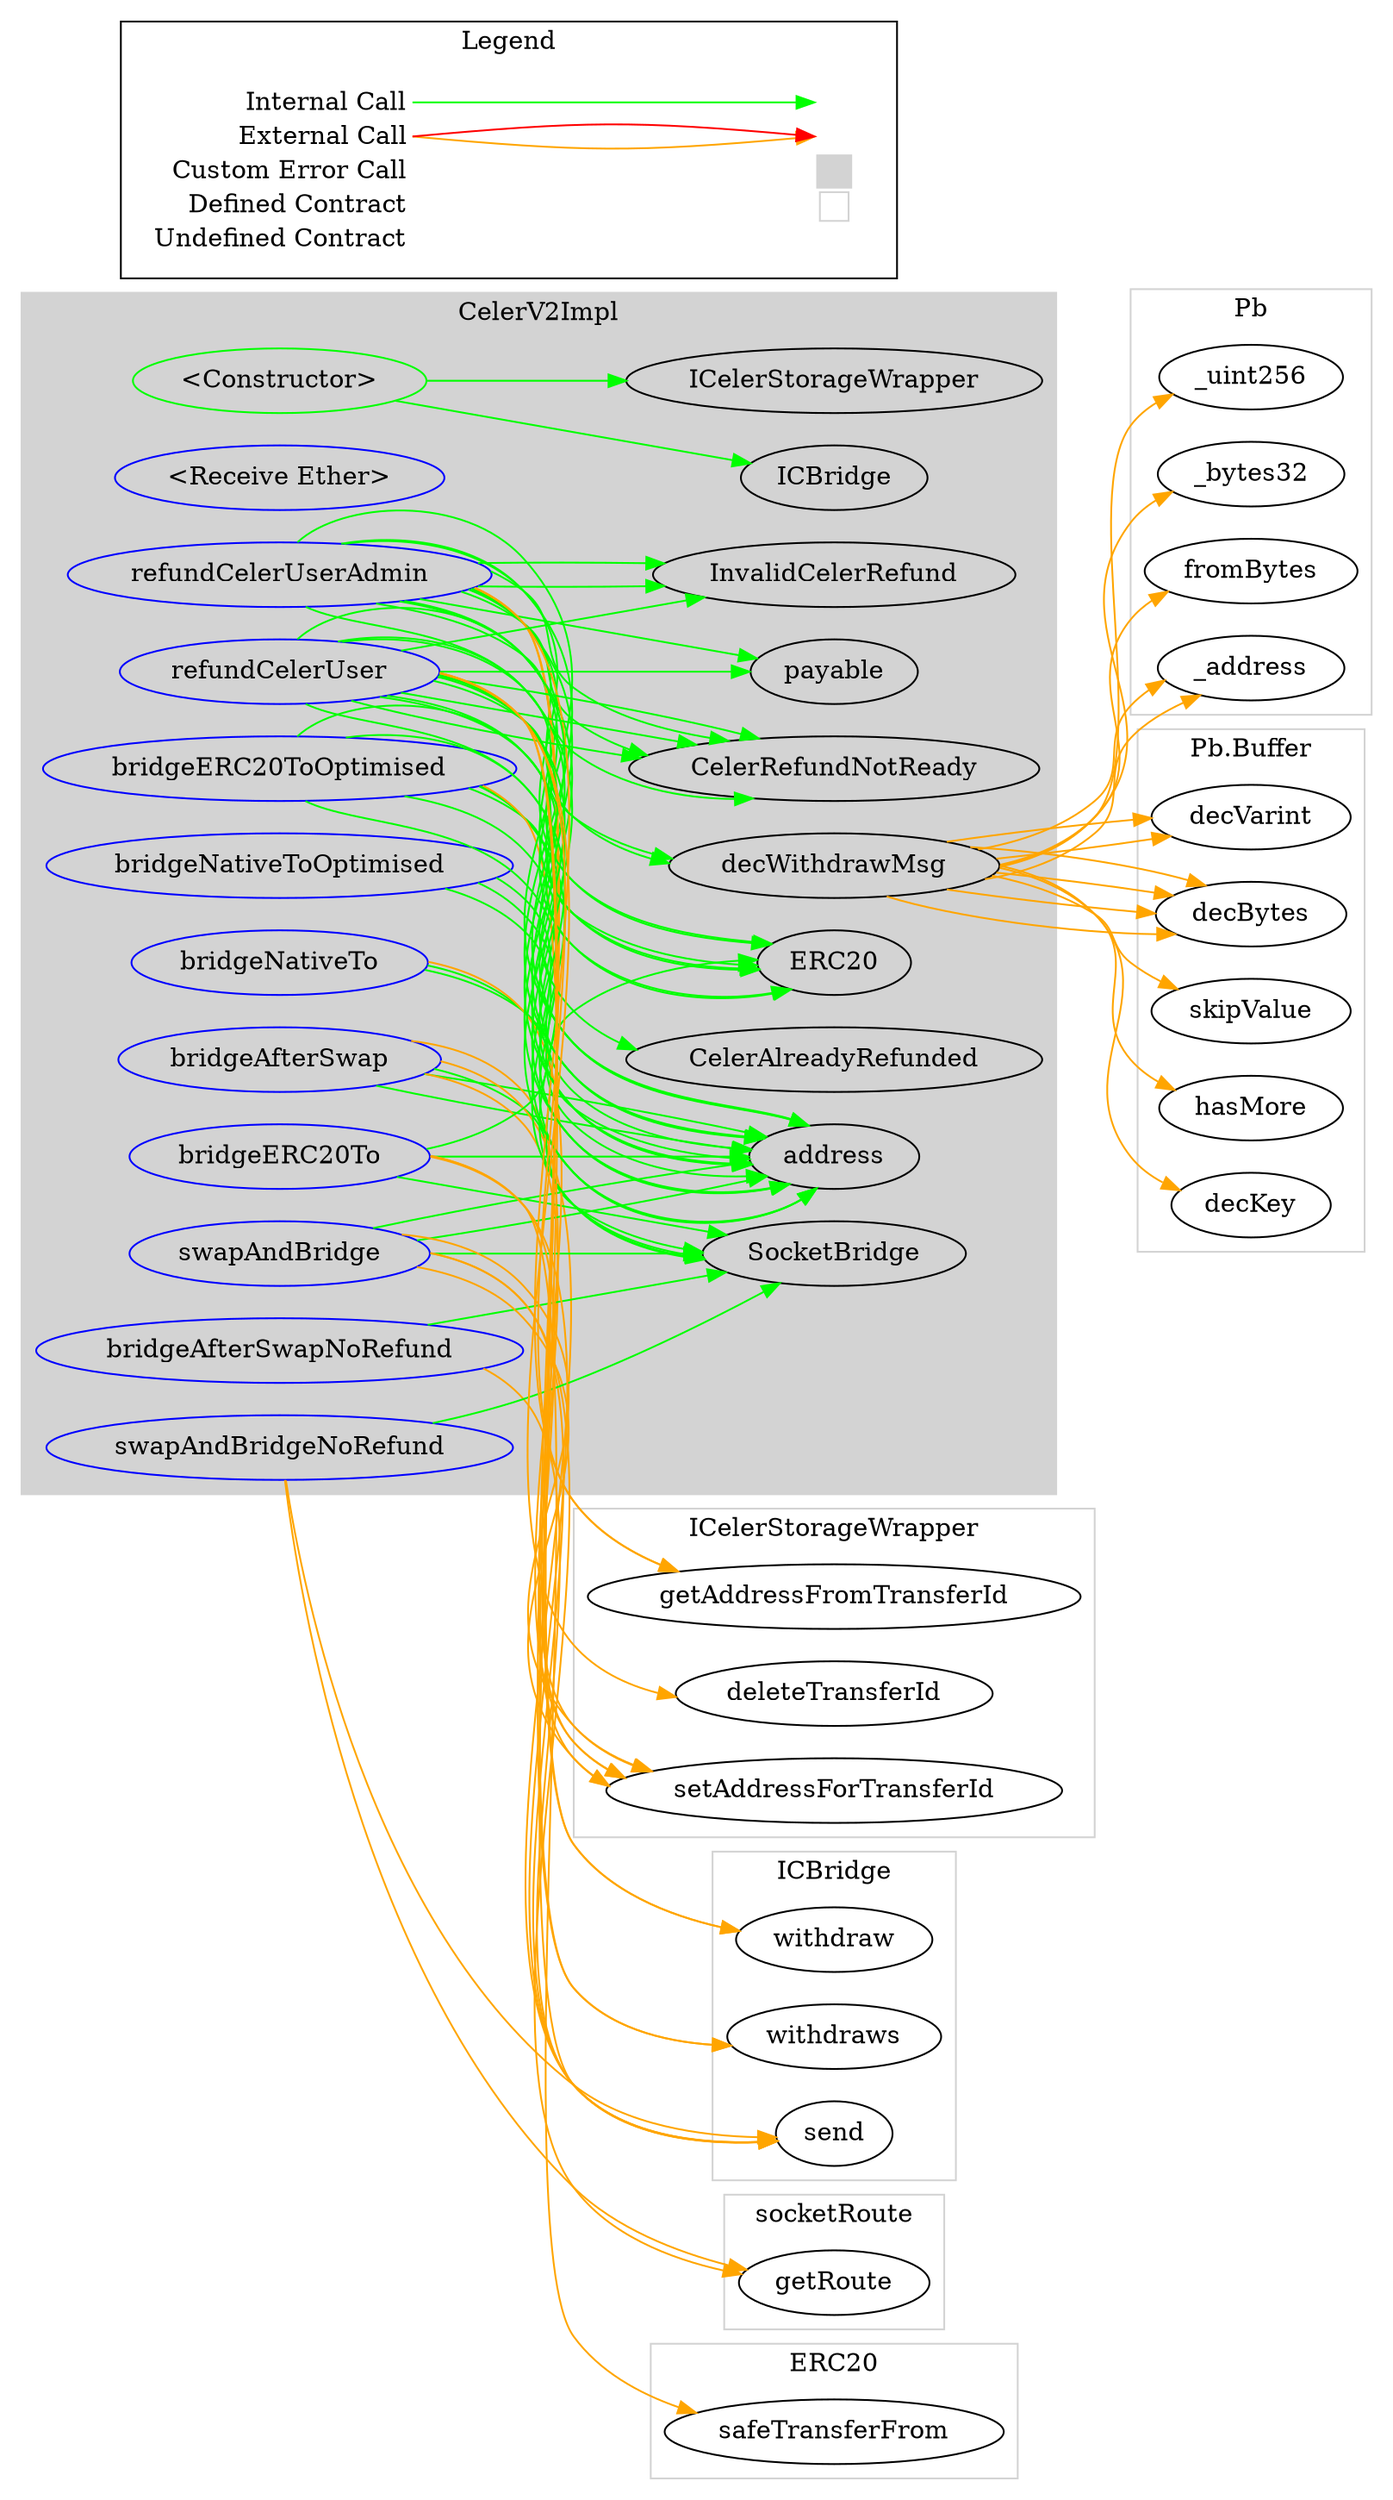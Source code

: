 digraph G {
  graph [ ratio = "auto", page = "100", compound =true ];
subgraph "clusterCelerV2Impl" {
  graph [ label = "CelerV2Impl", color = "lightgray", style = "filled", bgcolor = "lightgray" ];
  "CelerV2Impl.<Constructor>" [ label = "<Constructor>", color = "green" ];
  "CelerV2Impl.<Receive Ether>" [ label = "<Receive Ether>", color = "blue" ];
  "CelerV2Impl.bridgeAfterSwap" [ label = "bridgeAfterSwap", color = "blue" ];
  "CelerV2Impl.bridgeAfterSwapNoRefund" [ label = "bridgeAfterSwapNoRefund", color = "blue" ];
  "CelerV2Impl.swapAndBridge" [ label = "swapAndBridge", color = "blue" ];
  "CelerV2Impl.swapAndBridgeNoRefund" [ label = "swapAndBridgeNoRefund", color = "blue" ];
  "CelerV2Impl.bridgeERC20To" [ label = "bridgeERC20To", color = "blue" ];
  "CelerV2Impl.bridgeNativeTo" [ label = "bridgeNativeTo", color = "blue" ];
  "CelerV2Impl.bridgeNativeToOptimised" [ label = "bridgeNativeToOptimised", color = "blue" ];
  "CelerV2Impl.bridgeERC20ToOptimised" [ label = "bridgeERC20ToOptimised", color = "blue" ];
  "CelerV2Impl.refundCelerUserAdmin" [ label = "refundCelerUserAdmin", color = "blue" ];
  "CelerV2Impl.refundCelerUser" [ label = "refundCelerUser", color = "blue" ];
  "CelerV2Impl.decWithdrawMsg" [ label = "decWithdrawMsg" ];
  "CelerV2Impl.ICBridge" [ label = "ICBridge" ];
  "CelerV2Impl.ICelerStorageWrapper" [ label = "ICelerStorageWrapper" ];
  "CelerV2Impl.address" [ label = "address" ];
  "CelerV2Impl.SocketBridge" [ label = "SocketBridge" ];
  "CelerV2Impl.ERC20" [ label = "ERC20" ];
  "CelerV2Impl.InvalidCelerRefund" [ label = "InvalidCelerRefund" ];
  "CelerV2Impl.CelerRefundNotReady" [ label = "CelerRefundNotReady" ];
  "CelerV2Impl.payable" [ label = "payable" ];
  "CelerV2Impl.CelerAlreadyRefunded" [ label = "CelerAlreadyRefunded" ];
}

subgraph "clusterICelerStorageWrapper" {
  graph [ label = "ICelerStorageWrapper", color = "lightgray" ];
  "ICelerStorageWrapper.setAddressForTransferId" [ label = "setAddressForTransferId" ];
  "ICelerStorageWrapper.getAddressFromTransferId" [ label = "getAddressFromTransferId" ];
  "ICelerStorageWrapper.deleteTransferId" [ label = "deleteTransferId" ];
}

subgraph "clusterICBridge" {
  graph [ label = "ICBridge", color = "lightgray" ];
  "ICBridge.send" [ label = "send" ];
  "ICBridge.withdraws" [ label = "withdraws" ];
  "ICBridge.withdraw" [ label = "withdraw" ];
}

subgraph "clustersocketRoute" {
  graph [ label = "socketRoute", color = "lightgray" ];
  "socketRoute.getRoute" [ label = "getRoute" ];
}

subgraph "clusterERC20" {
  graph [ label = "ERC20", color = "lightgray" ];
  "ERC20.safeTransferFrom" [ label = "safeTransferFrom" ];
}

subgraph "clusterPb" {
  graph [ label = "Pb", color = "lightgray" ];
  "Pb.fromBytes" [ label = "fromBytes" ];
  "Pb._address" [ label = "_address" ];
  "Pb._uint256" [ label = "_uint256" ];
  "Pb._bytes32" [ label = "_bytes32" ];
}

subgraph "clusterPb.Buffer" {
  graph [ label = "Pb.Buffer", color = "lightgray" ];
  "Pb.Buffer.hasMore" [ label = "hasMore" ];
  "Pb.Buffer.decKey" [ label = "decKey" ];
  "Pb.Buffer.decVarint" [ label = "decVarint" ];
  "Pb.Buffer.decBytes" [ label = "decBytes" ];
  "Pb.Buffer.skipValue" [ label = "skipValue" ];
}

  "CelerV2Impl.<Constructor>";
  "CelerV2Impl.ICBridge";
  "CelerV2Impl.ICelerStorageWrapper";
  "CelerV2Impl.bridgeAfterSwap";
  "CelerV2Impl.address";
  "ICelerStorageWrapper.setAddressForTransferId";
  "ICBridge.send";
  "CelerV2Impl.SocketBridge";
  "CelerV2Impl.bridgeAfterSwapNoRefund";
  "CelerV2Impl.swapAndBridge";
  "socketRoute.getRoute";
  "CelerV2Impl.swapAndBridgeNoRefund";
  "CelerV2Impl.bridgeERC20To";
  "CelerV2Impl.ERC20";
  "ERC20.safeTransferFrom";
  "CelerV2Impl.bridgeNativeTo";
  "CelerV2Impl.bridgeNativeToOptimised";
  "CelerV2Impl.bridgeERC20ToOptimised";
  "CelerV2Impl.refundCelerUserAdmin";
  "CelerV2Impl.decWithdrawMsg";
  "ICBridge.withdraws";
  "ICBridge.withdraw";
  "CelerV2Impl.InvalidCelerRefund";
  "ICelerStorageWrapper.getAddressFromTransferId";
  "CelerV2Impl.CelerRefundNotReady";
  "CelerV2Impl.payable";
  "CelerV2Impl.refundCelerUser";
  "ICelerStorageWrapper.deleteTransferId";
  "CelerV2Impl.CelerAlreadyRefunded";
  "Pb.fromBytes";
  "Pb.Buffer.hasMore";
  "Pb.Buffer.decKey";
  "Pb.Buffer.decVarint";
  "Pb._address";
  "Pb.Buffer.decBytes";
  "Pb._uint256";
  "Pb._bytes32";
  "Pb.Buffer.skipValue";
  "CelerV2Impl.<Constructor>" -> "CelerV2Impl.ICBridge" [ color = "green" ];
  "CelerV2Impl.<Constructor>" -> "CelerV2Impl.ICelerStorageWrapper" [ color = "green" ];
  "CelerV2Impl.bridgeAfterSwap" -> "CelerV2Impl.address" [ color = "green" ];
  "CelerV2Impl.bridgeAfterSwap" -> "ICelerStorageWrapper.setAddressForTransferId" [ color = "orange" ];
  "CelerV2Impl.bridgeAfterSwap" -> "CelerV2Impl.address" [ color = "green" ];
  "CelerV2Impl.bridgeAfterSwap" -> "ICelerStorageWrapper.setAddressForTransferId" [ color = "orange" ];
  "CelerV2Impl.bridgeAfterSwap" -> "ICBridge.send" [ color = "orange" ];
  "CelerV2Impl.bridgeAfterSwap" -> "CelerV2Impl.SocketBridge" [ color = "green" ];
  "CelerV2Impl.bridgeAfterSwapNoRefund" -> "ICBridge.send" [ color = "orange" ];
  "CelerV2Impl.bridgeAfterSwapNoRefund" -> "CelerV2Impl.SocketBridge" [ color = "green" ];
  "CelerV2Impl.swapAndBridge" -> "socketRoute.getRoute" [ color = "orange" ];
  "CelerV2Impl.swapAndBridge" -> "CelerV2Impl.address" [ color = "green" ];
  "CelerV2Impl.swapAndBridge" -> "ICelerStorageWrapper.setAddressForTransferId" [ color = "orange" ];
  "CelerV2Impl.swapAndBridge" -> "CelerV2Impl.address" [ color = "green" ];
  "CelerV2Impl.swapAndBridge" -> "ICelerStorageWrapper.setAddressForTransferId" [ color = "orange" ];
  "CelerV2Impl.swapAndBridge" -> "ICBridge.send" [ color = "orange" ];
  "CelerV2Impl.swapAndBridge" -> "CelerV2Impl.SocketBridge" [ color = "green" ];
  "CelerV2Impl.swapAndBridgeNoRefund" -> "socketRoute.getRoute" [ color = "orange" ];
  "CelerV2Impl.swapAndBridgeNoRefund" -> "ICBridge.send" [ color = "orange" ];
  "CelerV2Impl.swapAndBridgeNoRefund" -> "CelerV2Impl.SocketBridge" [ color = "green" ];
  "CelerV2Impl.bridgeERC20To" -> "CelerV2Impl.address" [ color = "green" ];
  "CelerV2Impl.bridgeERC20To" -> "ICelerStorageWrapper.setAddressForTransferId" [ color = "orange" ];
  "CelerV2Impl.bridgeERC20To" -> "CelerV2Impl.ERC20" [ color = "green" ];
  "CelerV2Impl.bridgeERC20To" -> "ERC20.safeTransferFrom" [ color = "orange" ];
  "CelerV2Impl.bridgeERC20To" -> "ICBridge.send" [ color = "orange" ];
  "CelerV2Impl.bridgeERC20To" -> "CelerV2Impl.SocketBridge" [ color = "green" ];
  "CelerV2Impl.bridgeNativeTo" -> "CelerV2Impl.address" [ color = "green" ];
  "CelerV2Impl.bridgeNativeTo" -> "ICelerStorageWrapper.setAddressForTransferId" [ color = "orange" ];
  "CelerV2Impl.bridgeNativeTo" -> "CelerV2Impl.SocketBridge" [ color = "green" ];
  "CelerV2Impl.bridgeNativeToOptimised" -> "CelerV2Impl.address" [ color = "green" ];
  "CelerV2Impl.bridgeNativeToOptimised" -> "CelerV2Impl.SocketBridge" [ color = "green" ];
  "CelerV2Impl.bridgeNativeToOptimised" -> "CelerV2Impl.address" [ color = "green" ];
  "CelerV2Impl.bridgeERC20ToOptimised" -> "CelerV2Impl.ERC20" [ color = "green" ];
  "CelerV2Impl.bridgeERC20ToOptimised" -> "CelerV2Impl.address" [ color = "green" ];
  "CelerV2Impl.bridgeERC20ToOptimised" -> "ICBridge.send" [ color = "orange" ];
  "CelerV2Impl.bridgeERC20ToOptimised" -> "CelerV2Impl.address" [ color = "green" ];
  "CelerV2Impl.bridgeERC20ToOptimised" -> "CelerV2Impl.address" [ color = "green" ];
  "CelerV2Impl.bridgeERC20ToOptimised" -> "CelerV2Impl.SocketBridge" [ color = "green" ];
  "CelerV2Impl.bridgeERC20ToOptimised" -> "CelerV2Impl.address" [ color = "green" ];
  "CelerV2Impl.bridgeERC20ToOptimised" -> "CelerV2Impl.address" [ color = "green" ];
  "CelerV2Impl.refundCelerUserAdmin" -> "CelerV2Impl.decWithdrawMsg" [ color = "green" ];
  "CelerV2Impl.refundCelerUserAdmin" -> "CelerV2Impl.address" [ color = "green" ];
  "CelerV2Impl.refundCelerUserAdmin" -> "CelerV2Impl.ERC20" [ color = "green" ];
  "CelerV2Impl.refundCelerUserAdmin" -> "CelerV2Impl.address" [ color = "green" ];
  "CelerV2Impl.refundCelerUserAdmin" -> "ICBridge.withdraws" [ color = "orange" ];
  "CelerV2Impl.refundCelerUserAdmin" -> "ICBridge.withdraw" [ color = "orange" ];
  "CelerV2Impl.refundCelerUserAdmin" -> "CelerV2Impl.InvalidCelerRefund" [ color = "green" ];
  "CelerV2Impl.refundCelerUserAdmin" -> "ICelerStorageWrapper.getAddressFromTransferId" [ color = "orange" ];
  "CelerV2Impl.refundCelerUserAdmin" -> "CelerV2Impl.address" [ color = "green" ];
  "CelerV2Impl.refundCelerUserAdmin" -> "CelerV2Impl.InvalidCelerRefund" [ color = "green" ];
  "CelerV2Impl.refundCelerUserAdmin" -> "CelerV2Impl.address" [ color = "green" ];
  "CelerV2Impl.refundCelerUserAdmin" -> "CelerV2Impl.ERC20" [ color = "green" ];
  "CelerV2Impl.refundCelerUserAdmin" -> "CelerV2Impl.address" [ color = "green" ];
  "CelerV2Impl.refundCelerUserAdmin" -> "CelerV2Impl.CelerRefundNotReady" [ color = "green" ];
  "CelerV2Impl.refundCelerUserAdmin" -> "CelerV2Impl.payable" [ color = "green" ];
  "CelerV2Impl.refundCelerUserAdmin" -> "CelerV2Impl.CelerRefundNotReady" [ color = "green" ];
  "CelerV2Impl.refundCelerUserAdmin" -> "CelerV2Impl.ERC20" [ color = "green" ];
  "CelerV2Impl.refundCelerUserAdmin" -> "CelerV2Impl.CelerRefundNotReady" [ color = "green" ];
  "CelerV2Impl.refundCelerUser" -> "CelerV2Impl.decWithdrawMsg" [ color = "green" ];
  "CelerV2Impl.refundCelerUser" -> "CelerV2Impl.address" [ color = "green" ];
  "CelerV2Impl.refundCelerUser" -> "CelerV2Impl.ERC20" [ color = "green" ];
  "CelerV2Impl.refundCelerUser" -> "CelerV2Impl.address" [ color = "green" ];
  "CelerV2Impl.refundCelerUser" -> "ICBridge.withdraws" [ color = "orange" ];
  "CelerV2Impl.refundCelerUser" -> "ICBridge.withdraw" [ color = "orange" ];
  "CelerV2Impl.refundCelerUser" -> "CelerV2Impl.InvalidCelerRefund" [ color = "green" ];
  "CelerV2Impl.refundCelerUser" -> "ICelerStorageWrapper.getAddressFromTransferId" [ color = "orange" ];
  "CelerV2Impl.refundCelerUser" -> "ICelerStorageWrapper.deleteTransferId" [ color = "orange" ];
  "CelerV2Impl.refundCelerUser" -> "CelerV2Impl.address" [ color = "green" ];
  "CelerV2Impl.refundCelerUser" -> "CelerV2Impl.CelerAlreadyRefunded" [ color = "green" ];
  "CelerV2Impl.refundCelerUser" -> "CelerV2Impl.address" [ color = "green" ];
  "CelerV2Impl.refundCelerUser" -> "CelerV2Impl.ERC20" [ color = "green" ];
  "CelerV2Impl.refundCelerUser" -> "CelerV2Impl.address" [ color = "green" ];
  "CelerV2Impl.refundCelerUser" -> "CelerV2Impl.CelerRefundNotReady" [ color = "green" ];
  "CelerV2Impl.refundCelerUser" -> "CelerV2Impl.payable" [ color = "green" ];
  "CelerV2Impl.refundCelerUser" -> "CelerV2Impl.CelerRefundNotReady" [ color = "green" ];
  "CelerV2Impl.refundCelerUser" -> "CelerV2Impl.ERC20" [ color = "green" ];
  "CelerV2Impl.refundCelerUser" -> "CelerV2Impl.CelerRefundNotReady" [ color = "green" ];
  "CelerV2Impl.decWithdrawMsg" -> "Pb.fromBytes" [ color = "orange" ];
  "CelerV2Impl.decWithdrawMsg" -> "Pb.Buffer.hasMore" [ color = "orange" ];
  "CelerV2Impl.decWithdrawMsg" -> "Pb.Buffer.decKey" [ color = "orange" ];
  "CelerV2Impl.decWithdrawMsg" -> "Pb.Buffer.decVarint" [ color = "orange" ];
  "CelerV2Impl.decWithdrawMsg" -> "Pb.Buffer.decVarint" [ color = "orange" ];
  "CelerV2Impl.decWithdrawMsg" -> "Pb._address" [ color = "orange" ];
  "CelerV2Impl.decWithdrawMsg" -> "Pb.Buffer.decBytes" [ color = "orange" ];
  "CelerV2Impl.decWithdrawMsg" -> "Pb._address" [ color = "orange" ];
  "CelerV2Impl.decWithdrawMsg" -> "Pb.Buffer.decBytes" [ color = "orange" ];
  "CelerV2Impl.decWithdrawMsg" -> "Pb._uint256" [ color = "orange" ];
  "CelerV2Impl.decWithdrawMsg" -> "Pb.Buffer.decBytes" [ color = "orange" ];
  "CelerV2Impl.decWithdrawMsg" -> "Pb._bytes32" [ color = "orange" ];
  "CelerV2Impl.decWithdrawMsg" -> "Pb.Buffer.decBytes" [ color = "orange" ];
  "CelerV2Impl.decWithdrawMsg" -> "Pb.Buffer.skipValue" [ color = "orange" ];


rankdir=LR
node [shape=plaintext]
subgraph cluster_01 { 
label = "Legend";
key [label=<<table border="0" cellpadding="2" cellspacing="0" cellborder="0">
  <tr><td align="right" port="i1">Internal Call</td></tr>
  <tr><td align="right" port="i2">External Call</td></tr>
  <tr><td align="right" port="i2">Custom Error Call</td></tr>
  <tr><td align="right" port="i3">Defined Contract</td></tr>
  <tr><td align="right" port="i4">Undefined Contract</td></tr>
  </table>>]
key2 [label=<<table border="0" cellpadding="2" cellspacing="0" cellborder="0">
  <tr><td port="i1">&nbsp;&nbsp;&nbsp;</td></tr>
  <tr><td port="i2">&nbsp;&nbsp;&nbsp;</td></tr>
  <tr><td port="i3" bgcolor="lightgray">&nbsp;&nbsp;&nbsp;</td></tr>
  <tr><td port="i4">
    <table border="1" cellborder="0" cellspacing="0" cellpadding="7" color="lightgray">
      <tr>
       <td></td>
      </tr>
     </table>
  </td></tr>
  </table>>]
key:i1:e -> key2:i1:w [color="green"]
key:i2:e -> key2:i2:w [color="orange"]
key:i2:e -> key2:i2:w [color="red"]
}
}


